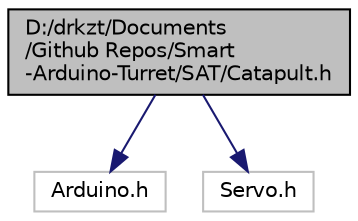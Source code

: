 digraph "D:/drkzt/Documents/Github Repos/Smart-Arduino-Turret/SAT/Catapult.h"
{
  edge [fontname="Helvetica",fontsize="10",labelfontname="Helvetica",labelfontsize="10"];
  node [fontname="Helvetica",fontsize="10",shape=record];
  Node0 [label="D:/drkzt/Documents\l/Github Repos/Smart\l-Arduino-Turret/SAT/Catapult.h",height=0.2,width=0.4,color="black", fillcolor="grey75", style="filled", fontcolor="black"];
  Node0 -> Node1 [color="midnightblue",fontsize="10",style="solid"];
  Node1 [label="Arduino.h",height=0.2,width=0.4,color="grey75", fillcolor="white", style="filled"];
  Node0 -> Node2 [color="midnightblue",fontsize="10",style="solid"];
  Node2 [label="Servo.h",height=0.2,width=0.4,color="grey75", fillcolor="white", style="filled"];
}
